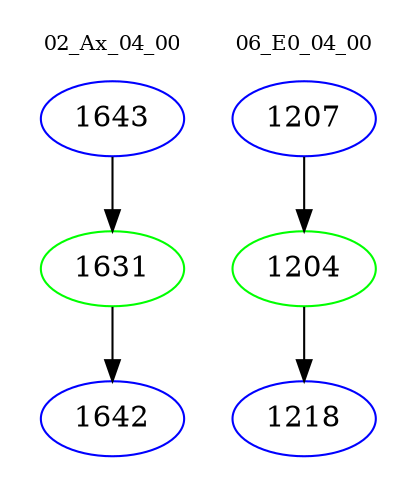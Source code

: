 digraph{
subgraph cluster_0 {
color = white
label = "02_Ax_04_00";
fontsize=10;
T0_1643 [label="1643", color="blue"]
T0_1643 -> T0_1631 [color="black"]
T0_1631 [label="1631", color="green"]
T0_1631 -> T0_1642 [color="black"]
T0_1642 [label="1642", color="blue"]
}
subgraph cluster_1 {
color = white
label = "06_E0_04_00";
fontsize=10;
T1_1207 [label="1207", color="blue"]
T1_1207 -> T1_1204 [color="black"]
T1_1204 [label="1204", color="green"]
T1_1204 -> T1_1218 [color="black"]
T1_1218 [label="1218", color="blue"]
}
}
